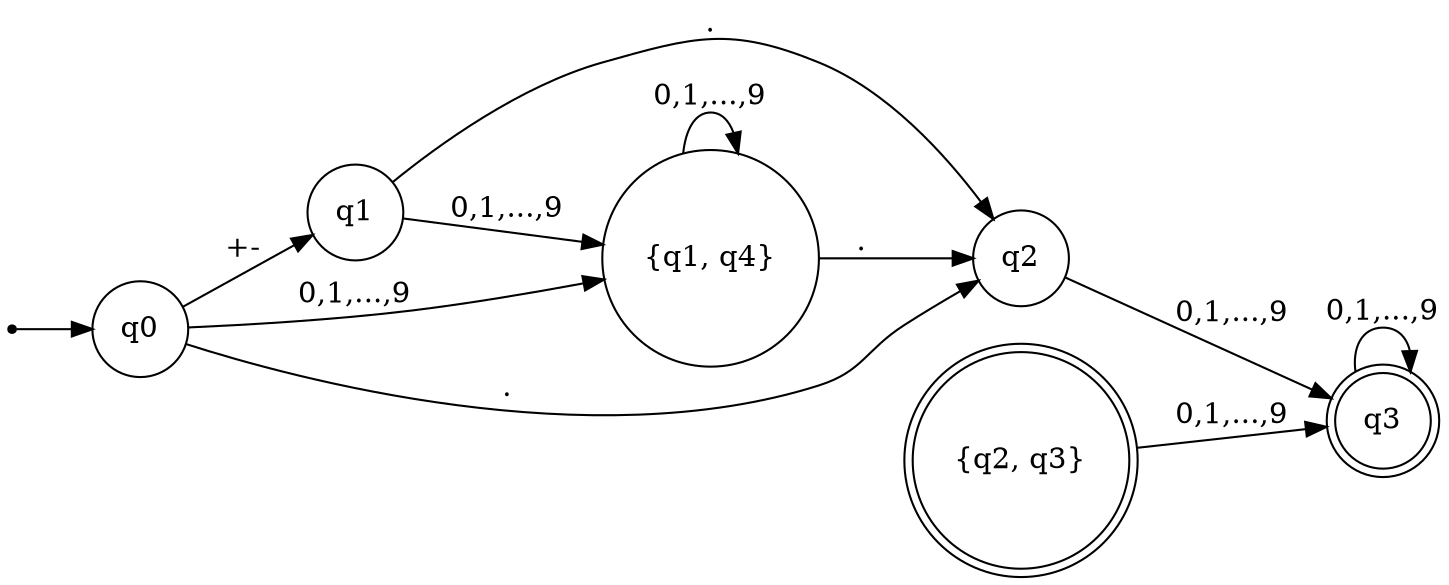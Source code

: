digraph finite_state_machine {
	rankdir=LR;

	node [shape = point ]; S;
	node [shape = doublecircle]; "{q2, q3}";
	node [shape = doublecircle]; {q3};

	node [shape = circle];
	S  -> q0
	q0 -> q1[label="+-"]
	q0 -> "{q1, q4}"[label="0,1,...,9"]
	q0 -> q2[label="."]
	q1 -> "{q1, q4}"[label="0,1,...,9"]
	q1 -> q2[label="."]
	q2 -> q3[label="0,1,...,9"]
	q3 -> q3[label="0,1,...,9"]
	"{q1, q4}" -> "{q1, q4}"[label="0,1,...,9"]
	"{q1, q4}" -> q2[label="."]
	"{q2, q3}" -> q3[label="0,1,...,9"]
}